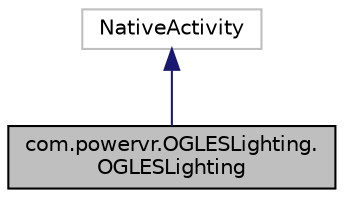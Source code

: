 digraph "com.powervr.OGLESLighting.OGLESLighting"
{
  edge [fontname="Helvetica",fontsize="10",labelfontname="Helvetica",labelfontsize="10"];
  node [fontname="Helvetica",fontsize="10",shape=record];
  Node1 [label="com.powervr.OGLESLighting.\lOGLESLighting",height=0.2,width=0.4,color="black", fillcolor="grey75", style="filled", fontcolor="black"];
  Node2 -> Node1 [dir="back",color="midnightblue",fontsize="10",style="solid"];
  Node2 [label="NativeActivity",height=0.2,width=0.4,color="grey75", fillcolor="white", style="filled"];
}
